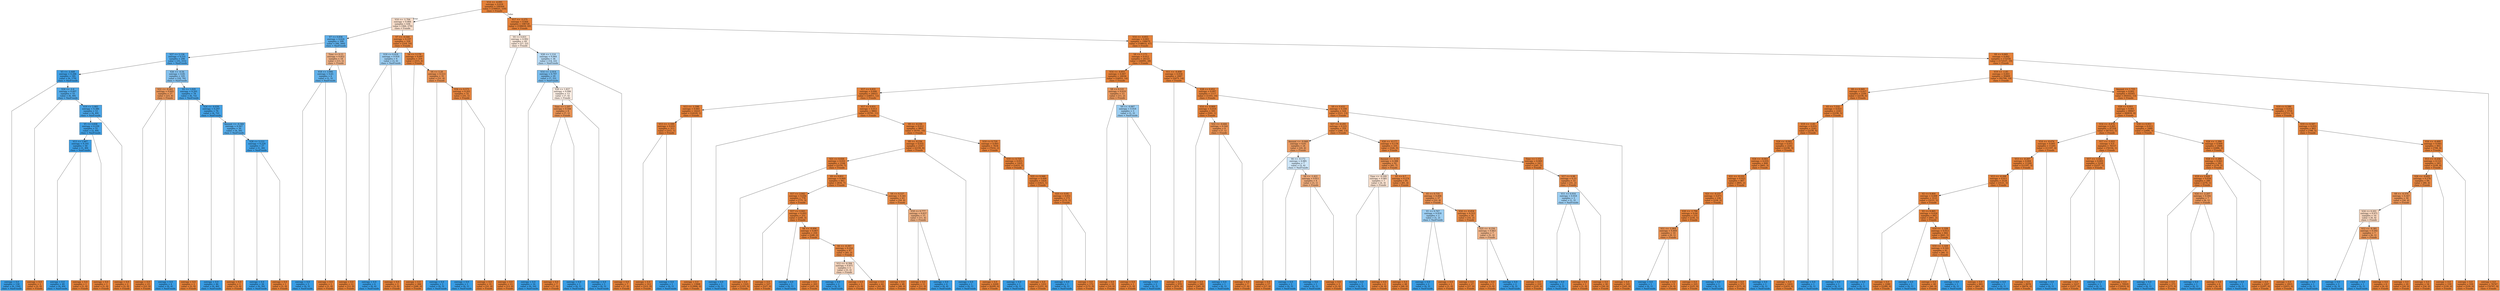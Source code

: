 digraph Tree {
node [shape=box, style="filled", color="black"] ;
graph [ranksep=equally, splines=polyline] ;
0 [label="V14 <= -4.095\nentropy = 0.018\nsamples = 199364\nvalue = [199025, 339]\nclass = Fraude", fillcolor="#e58139"] ;
1 [label="V10 <= -1.704\nentropy = 0.984\nsamples = 636\nvalue = [366, 270]\nclass = Fraude", fillcolor="#f8decb"] ;
0 -> 1 [labeldistance=2.5, labelangle=45, headlabel="True"] ;
2 [label="V7 <= 0.836\nentropy = 0.624\nsamples = 308\nvalue = [48, 260]\nclass = NaoFraude", fillcolor="#5eafea"] ;
1 -> 2 ;
3 [label="V27 <= 2.136\nentropy = 0.531\nsamples = 290\nvalue = [35, 255]\nclass = NaoFraude", fillcolor="#54aae9"] ;
2 -> 3 ;
4 [label="V3 <= -2.448\nentropy = 0.206\nsamples = 185\nvalue = [6, 179]\nclass = NaoFraude", fillcolor="#40a0e6"] ;
3 -> 4 ;
5 [label="entropy = 0.0\nsamples = 130\nvalue = [0, 130]\nclass = NaoFraude", fillcolor="#399de5"] ;
4 -> 5 ;
6 [label="V24 <= -2.4\nentropy = 0.497\nsamples = 55\nvalue = [6, 49]\nclass = NaoFraude", fillcolor="#51a9e8"] ;
4 -> 6 ;
7 [label="entropy = 0.0\nsamples = 2\nvalue = [2, 0]\nclass = Fraude", fillcolor="#e58139"] ;
6 -> 7 ;
8 [label="V19 <= 2.983\nentropy = 0.386\nsamples = 53\nvalue = [4, 49]\nclass = NaoFraude", fillcolor="#49a5e7"] ;
6 -> 8 ;
9 [label="V5 <= 2.658\nentropy = 0.239\nsamples = 51\nvalue = [2, 49]\nclass = NaoFraude", fillcolor="#41a1e6"] ;
8 -> 9 ;
10 [label="V13 <= 1.667\nentropy = 0.141\nsamples = 50\nvalue = [1, 49]\nclass = NaoFraude", fillcolor="#3d9fe6"] ;
9 -> 10 ;
11 [label="entropy = 0.0\nsamples = 49\nvalue = [0, 49]\nclass = NaoFraude", fillcolor="#399de5"] ;
10 -> 11 ;
12 [label="entropy = 0.0\nsamples = 1\nvalue = [1, 0]\nclass = Fraude", fillcolor="#e58139"] ;
10 -> 12 ;
13 [label="entropy = 0.0\nsamples = 1\nvalue = [1, 0]\nclass = Fraude", fillcolor="#e58139"] ;
9 -> 13 ;
14 [label="entropy = 0.0\nsamples = 2\nvalue = [2, 0]\nclass = Fraude", fillcolor="#e58139"] ;
8 -> 14 ;
15 [label="V26 <= -0.56\nentropy = 0.85\nsamples = 105\nvalue = [29, 76]\nclass = NaoFraude", fillcolor="#85c2ef"] ;
3 -> 15 ;
16 [label="V22 <= -0.261\nentropy = 0.605\nsamples = 27\nvalue = [23, 4]\nclass = Fraude", fillcolor="#ea975b"] ;
15 -> 16 ;
17 [label="entropy = 0.0\nsamples = 23\nvalue = [23, 0]\nclass = Fraude", fillcolor="#e58139"] ;
16 -> 17 ;
18 [label="entropy = 0.0\nsamples = 4\nvalue = [0, 4]\nclass = NaoFraude", fillcolor="#399de5"] ;
16 -> 18 ;
19 [label="V4 <= 1.029\nentropy = 0.391\nsamples = 78\nvalue = [6, 72]\nclass = NaoFraude", fillcolor="#49a5e7"] ;
15 -> 19 ;
20 [label="entropy = 0.0\nsamples = 2\nvalue = [2, 0]\nclass = Fraude", fillcolor="#e58139"] ;
19 -> 20 ;
21 [label="V24 <= -0.039\nentropy = 0.297\nsamples = 76\nvalue = [4, 72]\nclass = NaoFraude", fillcolor="#44a2e6"] ;
19 -> 21 ;
22 [label="entropy = 0.0\nsamples = 46\nvalue = [0, 46]\nclass = NaoFraude", fillcolor="#399de5"] ;
21 -> 22 ;
23 [label="Amount <= -0.344\nentropy = 0.567\nsamples = 30\nvalue = [4, 26]\nclass = NaoFraude", fillcolor="#57ace9"] ;
21 -> 23 ;
24 [label="entropy = 0.0\nsamples = 3\nvalue = [3, 0]\nclass = Fraude", fillcolor="#e58139"] ;
23 -> 24 ;
25 [label="V28 <= 3.153\nentropy = 0.229\nsamples = 27\nvalue = [1, 26]\nclass = NaoFraude", fillcolor="#41a1e6"] ;
23 -> 25 ;
26 [label="entropy = 0.0\nsamples = 26\nvalue = [0, 26]\nclass = NaoFraude", fillcolor="#399de5"] ;
25 -> 26 ;
27 [label="entropy = 0.0\nsamples = 1\nvalue = [1, 0]\nclass = Fraude", fillcolor="#e58139"] ;
25 -> 27 ;
28 [label="Time <= 0.15\nentropy = 0.852\nsamples = 18\nvalue = [13, 5]\nclass = Fraude", fillcolor="#efb185"] ;
2 -> 28 ;
29 [label="V18 <= 3.906\nentropy = 0.65\nsamples = 6\nvalue = [1, 5]\nclass = NaoFraude", fillcolor="#61b1ea"] ;
28 -> 29 ;
30 [label="entropy = 0.0\nsamples = 5\nvalue = [0, 5]\nclass = NaoFraude", fillcolor="#399de5"] ;
29 -> 30 ;
31 [label="entropy = 0.0\nsamples = 1\nvalue = [1, 0]\nclass = Fraude", fillcolor="#e58139"] ;
29 -> 31 ;
32 [label="entropy = 0.0\nsamples = 12\nvalue = [12, 0]\nclass = Fraude", fillcolor="#e58139"] ;
28 -> 32 ;
33 [label="V7 <= -0.544\nentropy = 0.197\nsamples = 328\nvalue = [318, 10]\nclass = Fraude", fillcolor="#e6853f"] ;
1 -> 33 ;
34 [label="V18 <= 0.418\nentropy = 0.918\nsamples = 9\nvalue = [3, 6]\nclass = NaoFraude", fillcolor="#9ccef2"] ;
33 -> 34 ;
35 [label="entropy = 0.0\nsamples = 6\nvalue = [0, 6]\nclass = NaoFraude", fillcolor="#399de5"] ;
34 -> 35 ;
36 [label="entropy = 0.0\nsamples = 3\nvalue = [3, 0]\nclass = Fraude", fillcolor="#e58139"] ;
34 -> 36 ;
37 [label="V4 <= 3.178\nentropy = 0.097\nsamples = 319\nvalue = [315, 4]\nclass = Fraude", fillcolor="#e5833c"] ;
33 -> 37 ;
38 [label="entropy = 0.0\nsamples = 284\nvalue = [284, 0]\nclass = Fraude", fillcolor="#e58139"] ;
37 -> 38 ;
39 [label="V4 <= 3.28\nentropy = 0.513\nsamples = 35\nvalue = [31, 4]\nclass = Fraude", fillcolor="#e89153"] ;
37 -> 39 ;
40 [label="entropy = 0.0\nsamples = 3\nvalue = [0, 3]\nclass = NaoFraude", fillcolor="#399de5"] ;
39 -> 40 ;
41 [label="V16 <= 0.573\nentropy = 0.201\nsamples = 32\nvalue = [31, 1]\nclass = Fraude", fillcolor="#e6853f"] ;
39 -> 41 ;
42 [label="entropy = 0.0\nsamples = 1\nvalue = [0, 1]\nclass = NaoFraude", fillcolor="#399de5"] ;
41 -> 42 ;
43 [label="entropy = 0.0\nsamples = 31\nvalue = [31, 0]\nclass = Fraude", fillcolor="#e58139"] ;
41 -> 43 ;
44 [label="V17 <= -3.275\nentropy = 0.004\nsamples = 198728\nvalue = [198659, 69]\nclass = Fraude", fillcolor="#e58139"] ;
0 -> 44 [labeldistance=2.5, labelangle=-45, headlabel="False"] ;
45 [label="V4 <= 0.831\nentropy = 0.992\nsamples = 49\nvalue = [27, 22]\nclass = Fraude", fillcolor="#fae8da"] ;
44 -> 45 ;
46 [label="entropy = 0.0\nsamples = 13\nvalue = [13, 0]\nclass = Fraude", fillcolor="#e58139"] ;
45 -> 46 ;
47 [label="V28 <= 1.114\nentropy = 0.964\nsamples = 36\nvalue = [14, 22]\nclass = NaoFraude", fillcolor="#b7dbf6"] ;
45 -> 47 ;
48 [label="V14 <= -2.914\nentropy = 0.797\nsamples = 29\nvalue = [7, 22]\nclass = NaoFraude", fillcolor="#78bced"] ;
47 -> 48 ;
49 [label="entropy = 0.0\nsamples = 16\nvalue = [0, 16]\nclass = NaoFraude", fillcolor="#399de5"] ;
48 -> 49 ;
50 [label="V20 <= 1.837\nentropy = 0.996\nsamples = 13\nvalue = [7, 6]\nclass = Fraude", fillcolor="#fbede3"] ;
48 -> 50 ;
51 [label="Time <= 1.107\nentropy = 0.544\nsamples = 8\nvalue = [7, 1]\nclass = Fraude", fillcolor="#e99355"] ;
50 -> 51 ;
52 [label="entropy = 0.0\nsamples = 7\nvalue = [7, 0]\nclass = Fraude", fillcolor="#e58139"] ;
51 -> 52 ;
53 [label="entropy = 0.0\nsamples = 1\nvalue = [0, 1]\nclass = NaoFraude", fillcolor="#399de5"] ;
51 -> 53 ;
54 [label="entropy = 0.0\nsamples = 5\nvalue = [0, 5]\nclass = NaoFraude", fillcolor="#399de5"] ;
50 -> 54 ;
55 [label="entropy = 0.0\nsamples = 7\nvalue = [7, 0]\nclass = Fraude", fillcolor="#e58139"] ;
47 -> 55 ;
56 [label="V14 <= -0.855\nentropy = 0.003\nsamples = 198679\nvalue = [198632, 47]\nclass = Fraude", fillcolor="#e58139"] ;
44 -> 56 ;
57 [label="V4 <= 1.173\nentropy = 0.012\nsamples = 26123\nvalue = [26095, 28]\nclass = Fraude", fillcolor="#e58139"] ;
56 -> 57 ;
58 [label="V14 <= -0.855\nentropy = 0.007\nsamples = 24036\nvalue = [24022, 14]\nclass = Fraude", fillcolor="#e58139"] ;
57 -> 58 ;
59 [label="V17 <= 0.831\nentropy = 0.006\nsamples = 24023\nvalue = [24011, 12]\nclass = Fraude", fillcolor="#e58139"] ;
58 -> 59 ;
60 [label="V13 <= -1.598\nentropy = 0.001\nsamples = 14221\nvalue = [14220, 1]\nclass = Fraude", fillcolor="#e58139"] ;
59 -> 60 ;
61 [label="V13 <= -1.599\nentropy = 0.031\nsamples = 313\nvalue = [312, 1]\nclass = Fraude", fillcolor="#e5813a"] ;
60 -> 61 ;
62 [label="entropy = 0.0\nsamples = 312\nvalue = [312, 0]\nclass = Fraude", fillcolor="#e58139"] ;
61 -> 62 ;
63 [label="entropy = 0.0\nsamples = 1\nvalue = [0, 1]\nclass = NaoFraude", fillcolor="#399de5"] ;
61 -> 63 ;
64 [label="entropy = 0.0\nsamples = 13908\nvalue = [13908, 0]\nclass = Fraude", fillcolor="#e58139"] ;
60 -> 64 ;
65 [label="V17 <= 0.831\nentropy = 0.013\nsamples = 9802\nvalue = [9791, 11]\nclass = Fraude", fillcolor="#e58139"] ;
59 -> 65 ;
66 [label="entropy = 0.0\nsamples = 1\nvalue = [0, 1]\nclass = NaoFraude", fillcolor="#399de5"] ;
65 -> 66 ;
67 [label="V8 <= -0.236\nentropy = 0.012\nsamples = 9801\nvalue = [9791, 10]\nclass = Fraude", fillcolor="#e58139"] ;
65 -> 67 ;
68 [label="V8 <= -0.236\nentropy = 0.035\nsamples = 2167\nvalue = [2159, 8]\nclass = Fraude", fillcolor="#e5813a"] ;
67 -> 68 ;
69 [label="V21 <= 0.026\nentropy = 0.031\nsamples = 2166\nvalue = [2159, 7]\nclass = Fraude", fillcolor="#e5813a"] ;
68 -> 69 ;
70 [label="entropy = 0.0\nsamples = 1325\nvalue = [1325, 0]\nclass = Fraude", fillcolor="#e58139"] ;
69 -> 70 ;
71 [label="V9 <= 0.851\nentropy = 0.069\nsamples = 841\nvalue = [834, 7]\nclass = Fraude", fillcolor="#e5823b"] ;
69 -> 71 ;
72 [label="V17 <= 2.042\nentropy = 0.036\nsamples = 778\nvalue = [775, 3]\nclass = Fraude", fillcolor="#e5813a"] ;
71 -> 72 ;
73 [label="entropy = 0.0\nsamples = 527\nvalue = [527, 0]\nclass = Fraude", fillcolor="#e58139"] ;
72 -> 73 ;
74 [label="V17 <= 2.043\nentropy = 0.093\nsamples = 251\nvalue = [248, 3]\nclass = Fraude", fillcolor="#e5833b"] ;
72 -> 74 ;
75 [label="entropy = 0.0\nsamples = 1\nvalue = [0, 1]\nclass = NaoFraude", fillcolor="#399de5"] ;
74 -> 75 ;
76 [label="V6 <= -0.494\nentropy = 0.067\nsamples = 250\nvalue = [248, 2]\nclass = Fraude", fillcolor="#e5823b"] ;
74 -> 76 ;
77 [label="entropy = 0.0\nsamples = 203\nvalue = [203, 0]\nclass = Fraude", fillcolor="#e58139"] ;
76 -> 77 ;
78 [label="V6 <= -0.397\nentropy = 0.254\nsamples = 47\nvalue = [45, 2]\nclass = Fraude", fillcolor="#e68742"] ;
76 -> 78 ;
79 [label="V12 <= -0.394\nentropy = 0.971\nsamples = 5\nvalue = [3, 2]\nclass = Fraude", fillcolor="#f6d5bd"] ;
78 -> 79 ;
80 [label="entropy = 0.0\nsamples = 2\nvalue = [0, 2]\nclass = NaoFraude", fillcolor="#399de5"] ;
79 -> 80 ;
81 [label="entropy = 0.0\nsamples = 3\nvalue = [3, 0]\nclass = Fraude", fillcolor="#e58139"] ;
79 -> 81 ;
82 [label="entropy = 0.0\nsamples = 42\nvalue = [42, 0]\nclass = Fraude", fillcolor="#e58139"] ;
78 -> 82 ;
83 [label="V4 <= 0.537\nentropy = 0.341\nsamples = 63\nvalue = [59, 4]\nclass = Fraude", fillcolor="#e78a46"] ;
71 -> 83 ;
84 [label="entropy = 0.0\nsamples = 48\nvalue = [48, 0]\nclass = Fraude", fillcolor="#e58139"] ;
83 -> 84 ;
85 [label="V18 <= 0.777\nentropy = 0.837\nsamples = 15\nvalue = [11, 4]\nclass = Fraude", fillcolor="#eeaf81"] ;
83 -> 85 ;
86 [label="entropy = 0.0\nsamples = 11\nvalue = [11, 0]\nclass = Fraude", fillcolor="#e58139"] ;
85 -> 86 ;
87 [label="entropy = 0.0\nsamples = 4\nvalue = [0, 4]\nclass = NaoFraude", fillcolor="#399de5"] ;
85 -> 87 ;
88 [label="entropy = 0.0\nsamples = 1\nvalue = [0, 1]\nclass = NaoFraude", fillcolor="#399de5"] ;
68 -> 88 ;
89 [label="V19 <= 0.729\nentropy = 0.003\nsamples = 7634\nvalue = [7632, 2]\nclass = Fraude", fillcolor="#e58139"] ;
67 -> 89 ;
90 [label="entropy = 0.0\nsamples = 6209\nvalue = [6209, 0]\nclass = Fraude", fillcolor="#e58139"] ;
89 -> 90 ;
91 [label="V19 <= 0.729\nentropy = 0.015\nsamples = 1425\nvalue = [1423, 2]\nclass = Fraude", fillcolor="#e58139"] ;
89 -> 91 ;
92 [label="entropy = 0.0\nsamples = 1\nvalue = [0, 1]\nclass = NaoFraude", fillcolor="#399de5"] ;
91 -> 92 ;
93 [label="V25 <= 0.948\nentropy = 0.008\nsamples = 1424\nvalue = [1423, 1]\nclass = Fraude", fillcolor="#e58139"] ;
91 -> 93 ;
94 [label="entropy = 0.0\nsamples = 1251\nvalue = [1251, 0]\nclass = Fraude", fillcolor="#e58139"] ;
93 -> 94 ;
95 [label="V25 <= 0.95\nentropy = 0.051\nsamples = 173\nvalue = [172, 1]\nclass = Fraude", fillcolor="#e5823a"] ;
93 -> 95 ;
96 [label="entropy = 0.0\nsamples = 1\nvalue = [0, 1]\nclass = NaoFraude", fillcolor="#399de5"] ;
95 -> 96 ;
97 [label="entropy = 0.0\nsamples = 172\nvalue = [172, 0]\nclass = Fraude", fillcolor="#e58139"] ;
95 -> 97 ;
98 [label="V8 <= 0.121\nentropy = 0.619\nsamples = 13\nvalue = [11, 2]\nclass = Fraude", fillcolor="#ea985d"] ;
58 -> 98 ;
99 [label="entropy = 0.0\nsamples = 10\nvalue = [10, 0]\nclass = Fraude", fillcolor="#e58139"] ;
98 -> 99 ;
100 [label="V9 <= -0.887\nentropy = 0.918\nsamples = 3\nvalue = [1, 2]\nclass = NaoFraude", fillcolor="#9ccef2"] ;
98 -> 100 ;
101 [label="entropy = 0.0\nsamples = 1\nvalue = [1, 0]\nclass = Fraude", fillcolor="#e58139"] ;
100 -> 101 ;
102 [label="entropy = 0.0\nsamples = 2\nvalue = [0, 2]\nclass = NaoFraude", fillcolor="#399de5"] ;
100 -> 102 ;
103 [label="V11 <= -0.408\nentropy = 0.058\nsamples = 2087\nvalue = [2073, 14]\nclass = Fraude", fillcolor="#e5823a"] ;
57 -> 103 ;
104 [label="entropy = 0.0\nsamples = 970\nvalue = [970, 0]\nclass = Fraude", fillcolor="#e58139"] ;
103 -> 104 ;
105 [label="V28 <= 0.052\nentropy = 0.097\nsamples = 1117\nvalue = [1103, 14]\nclass = Fraude", fillcolor="#e5833c"] ;
103 -> 105 ;
106 [label="V14 <= -0.869\nentropy = 0.018\nsamples = 593\nvalue = [592, 1]\nclass = Fraude", fillcolor="#e58139"] ;
105 -> 106 ;
107 [label="entropy = 0.0\nsamples = 585\nvalue = [585, 0]\nclass = Fraude", fillcolor="#e58139"] ;
106 -> 107 ;
108 [label="V22 <= -0.666\nentropy = 0.544\nsamples = 8\nvalue = [7, 1]\nclass = Fraude", fillcolor="#e99355"] ;
106 -> 108 ;
109 [label="entropy = 0.0\nsamples = 1\nvalue = [0, 1]\nclass = NaoFraude", fillcolor="#399de5"] ;
108 -> 109 ;
110 [label="entropy = 0.0\nsamples = 7\nvalue = [7, 0]\nclass = Fraude", fillcolor="#e58139"] ;
108 -> 110 ;
111 [label="V9 <= 0.432\nentropy = 0.168\nsamples = 524\nvalue = [511, 13]\nclass = Fraude", fillcolor="#e6843e"] ;
105 -> 111 ;
112 [label="V27 <= -0.291\nentropy = 0.225\nsamples = 359\nvalue = [346, 13]\nclass = Fraude", fillcolor="#e68640"] ;
111 -> 112 ;
113 [label="Amount <= -0.068\nentropy = 0.65\nsamples = 24\nvalue = [20, 4]\nclass = Fraude", fillcolor="#ea9a61"] ;
112 -> 113 ;
114 [label="entropy = 0.0\nsamples = 17\nvalue = [17, 0]\nclass = Fraude", fillcolor="#e58139"] ;
113 -> 114 ;
115 [label="V6 <= -0.172\nentropy = 0.985\nsamples = 7\nvalue = [3, 4]\nclass = NaoFraude", fillcolor="#cee6f8"] ;
113 -> 115 ;
116 [label="entropy = 0.0\nsamples = 3\nvalue = [0, 3]\nclass = NaoFraude", fillcolor="#399de5"] ;
115 -> 116 ;
117 [label="V8 <= -1.421\nentropy = 0.811\nsamples = 4\nvalue = [3, 1]\nclass = Fraude", fillcolor="#eeab7b"] ;
115 -> 117 ;
118 [label="entropy = 0.0\nsamples = 1\nvalue = [0, 1]\nclass = NaoFraude", fillcolor="#399de5"] ;
117 -> 118 ;
119 [label="entropy = 0.0\nsamples = 3\nvalue = [3, 0]\nclass = Fraude", fillcolor="#e58139"] ;
117 -> 119 ;
120 [label="V20 <= -0.177\nentropy = 0.178\nsamples = 335\nvalue = [326, 9]\nclass = Fraude", fillcolor="#e6843e"] ;
112 -> 120 ;
121 [label="Amount <= -0.35\nentropy = 0.388\nsamples = 92\nvalue = [85, 7]\nclass = Fraude", fillcolor="#e78b49"] ;
120 -> 121 ;
122 [label="Time <= -0.599\nentropy = 0.985\nsamples = 7\nvalue = [4, 3]\nclass = Fraude", fillcolor="#f8e0ce"] ;
121 -> 122 ;
123 [label="entropy = 0.0\nsamples = 3\nvalue = [0, 3]\nclass = NaoFraude", fillcolor="#399de5"] ;
122 -> 123 ;
124 [label="entropy = 0.0\nsamples = 4\nvalue = [4, 0]\nclass = Fraude", fillcolor="#e58139"] ;
122 -> 124 ;
125 [label="V5 <= 0.7\nentropy = 0.274\nsamples = 85\nvalue = [81, 4]\nclass = Fraude", fillcolor="#e68743"] ;
121 -> 125 ;
126 [label="entropy = 0.0\nsamples = 48\nvalue = [48, 0]\nclass = Fraude", fillcolor="#e58139"] ;
125 -> 126 ;
127 [label="V5 <= 0.735\nentropy = 0.494\nsamples = 37\nvalue = [33, 4]\nclass = Fraude", fillcolor="#e89051"] ;
125 -> 127 ;
128 [label="V1 <= 0.767\nentropy = 0.918\nsamples = 3\nvalue = [1, 2]\nclass = NaoFraude", fillcolor="#9ccef2"] ;
127 -> 128 ;
129 [label="entropy = 0.0\nsamples = 2\nvalue = [0, 2]\nclass = NaoFraude", fillcolor="#399de5"] ;
128 -> 129 ;
130 [label="entropy = 0.0\nsamples = 1\nvalue = [1, 0]\nclass = Fraude", fillcolor="#e58139"] ;
128 -> 130 ;
131 [label="V24 <= -0.454\nentropy = 0.323\nsamples = 34\nvalue = [32, 2]\nclass = Fraude", fillcolor="#e78945"] ;
127 -> 131 ;
132 [label="entropy = 0.0\nsamples = 27\nvalue = [27, 0]\nclass = Fraude", fillcolor="#e58139"] ;
131 -> 132 ;
133 [label="V25 <= -0.256\nentropy = 0.863\nsamples = 7\nvalue = [5, 2]\nclass = Fraude", fillcolor="#efb388"] ;
131 -> 133 ;
134 [label="entropy = 0.0\nsamples = 5\nvalue = [5, 0]\nclass = Fraude", fillcolor="#e58139"] ;
133 -> 134 ;
135 [label="entropy = 0.0\nsamples = 2\nvalue = [0, 2]\nclass = NaoFraude", fillcolor="#399de5"] ;
133 -> 135 ;
136 [label="Time <= 1.152\nentropy = 0.069\nsamples = 243\nvalue = [241, 2]\nclass = Fraude", fillcolor="#e5823b"] ;
120 -> 136 ;
137 [label="entropy = 0.0\nsamples = 210\nvalue = [210, 0]\nclass = Fraude", fillcolor="#e58139"] ;
136 -> 137 ;
138 [label="V17 <= 0.98\nentropy = 0.33\nsamples = 33\nvalue = [31, 2]\nclass = Fraude", fillcolor="#e78946"] ;
136 -> 138 ;
139 [label="V11 <= 0.916\nentropy = 0.918\nsamples = 3\nvalue = [1, 2]\nclass = NaoFraude", fillcolor="#9ccef2"] ;
138 -> 139 ;
140 [label="entropy = 0.0\nsamples = 2\nvalue = [0, 2]\nclass = NaoFraude", fillcolor="#399de5"] ;
139 -> 140 ;
141 [label="entropy = 0.0\nsamples = 1\nvalue = [1, 0]\nclass = Fraude", fillcolor="#e58139"] ;
139 -> 141 ;
142 [label="entropy = 0.0\nsamples = 30\nvalue = [30, 0]\nclass = Fraude", fillcolor="#e58139"] ;
138 -> 142 ;
143 [label="entropy = 0.0\nsamples = 165\nvalue = [165, 0]\nclass = Fraude", fillcolor="#e58139"] ;
111 -> 143 ;
144 [label="V8 <= 0.069\nentropy = 0.002\nsamples = 172556\nvalue = [172537, 19]\nclass = Fraude", fillcolor="#e58139"] ;
56 -> 144 ;
145 [label="V19 <= -1.83\nentropy = 0.003\nsamples = 95809\nvalue = [95790, 19]\nclass = Fraude", fillcolor="#e58139"] ;
144 -> 145 ;
146 [label="V8 <= 0.069\nentropy = 0.027\nsamples = 2244\nvalue = [2238, 6]\nclass = Fraude", fillcolor="#e5813a"] ;
145 -> 146 ;
147 [label="V5 <= 7.532\nentropy = 0.023\nsamples = 2243\nvalue = [2238, 5]\nclass = Fraude", fillcolor="#e58139"] ;
146 -> 147 ;
148 [label="V19 <= -1.83\nentropy = 0.019\nsamples = 2242\nvalue = [2238, 4]\nclass = Fraude", fillcolor="#e58139"] ;
147 -> 148 ;
149 [label="V24 <= -0.042\nentropy = 0.015\nsamples = 2241\nvalue = [2238, 3]\nclass = Fraude", fillcolor="#e58139"] ;
148 -> 149 ;
150 [label="V24 <= -0.043\nentropy = 0.035\nsamples = 808\nvalue = [805, 3]\nclass = Fraude", fillcolor="#e5813a"] ;
149 -> 150 ;
151 [label="V21 <= -0.235\nentropy = 0.025\nsamples = 807\nvalue = [805, 2]\nclass = Fraude", fillcolor="#e58139"] ;
150 -> 151 ;
152 [label="V21 <= -0.237\nentropy = 0.071\nsamples = 236\nvalue = [234, 2]\nclass = Fraude", fillcolor="#e5823b"] ;
151 -> 152 ;
153 [label="V20 <= -1.796\nentropy = 0.04\nsamples = 235\nvalue = [234, 1]\nclass = Fraude", fillcolor="#e5823a"] ;
152 -> 153 ;
154 [label="V11 <= -1.064\nentropy = 0.469\nsamples = 10\nvalue = [9, 1]\nclass = Fraude", fillcolor="#e88f4f"] ;
153 -> 154 ;
155 [label="entropy = 0.0\nsamples = 1\nvalue = [0, 1]\nclass = NaoFraude", fillcolor="#399de5"] ;
154 -> 155 ;
156 [label="entropy = 0.0\nsamples = 9\nvalue = [9, 0]\nclass = Fraude", fillcolor="#e58139"] ;
154 -> 156 ;
157 [label="entropy = 0.0\nsamples = 225\nvalue = [225, 0]\nclass = Fraude", fillcolor="#e58139"] ;
153 -> 157 ;
158 [label="entropy = 0.0\nsamples = 1\nvalue = [0, 1]\nclass = NaoFraude", fillcolor="#399de5"] ;
152 -> 158 ;
159 [label="entropy = 0.0\nsamples = 571\nvalue = [571, 0]\nclass = Fraude", fillcolor="#e58139"] ;
151 -> 159 ;
160 [label="entropy = 0.0\nsamples = 1\nvalue = [0, 1]\nclass = NaoFraude", fillcolor="#399de5"] ;
150 -> 160 ;
161 [label="entropy = 0.0\nsamples = 1433\nvalue = [1433, 0]\nclass = Fraude", fillcolor="#e58139"] ;
149 -> 161 ;
162 [label="entropy = 0.0\nsamples = 1\nvalue = [0, 1]\nclass = NaoFraude", fillcolor="#399de5"] ;
148 -> 162 ;
163 [label="entropy = 0.0\nsamples = 1\nvalue = [0, 1]\nclass = NaoFraude", fillcolor="#399de5"] ;
147 -> 163 ;
164 [label="entropy = 0.0\nsamples = 1\nvalue = [0, 1]\nclass = NaoFraude", fillcolor="#399de5"] ;
146 -> 164 ;
165 [label="Amount <= 1.725\nentropy = 0.002\nsamples = 93565\nvalue = [93552, 13]\nclass = Fraude", fillcolor="#e58139"] ;
145 -> 165 ;
166 [label="V20 <= 0.951\nentropy = 0.001\nsamples = 89847\nvalue = [89839, 8]\nclass = Fraude", fillcolor="#e58139"] ;
165 -> 166 ;
167 [label="V14 <= -0.476\nentropy = 0.001\nsamples = 87358\nvalue = [87353, 5]\nclass = Fraude", fillcolor="#e58139"] ;
166 -> 167 ;
168 [label="V14 <= -0.476\nentropy = 0.005\nsamples = 11201\nvalue = [11197, 4]\nclass = Fraude", fillcolor="#e58139"] ;
167 -> 168 ;
169 [label="V13 <= -0.207\nentropy = 0.004\nsamples = 11200\nvalue = [11197, 3]\nclass = Fraude", fillcolor="#e58139"] ;
168 -> 169 ;
170 [label="V13 <= -0.208\nentropy = 0.011\nsamples = 3124\nvalue = [3121, 3]\nclass = Fraude", fillcolor="#e58139"] ;
169 -> 170 ;
171 [label="V2 <= 0.464\nentropy = 0.008\nsamples = 3123\nvalue = [3121, 2]\nclass = Fraude", fillcolor="#e58139"] ;
170 -> 171 ;
172 [label="entropy = 0.0\nsamples = 2280\nvalue = [2280, 0]\nclass = Fraude", fillcolor="#e58139"] ;
171 -> 172 ;
173 [label="V2 <= 0.465\nentropy = 0.024\nsamples = 843\nvalue = [841, 2]\nclass = Fraude", fillcolor="#e58139"] ;
171 -> 173 ;
174 [label="entropy = 0.0\nsamples = 1\nvalue = [0, 1]\nclass = NaoFraude", fillcolor="#399de5"] ;
173 -> 174 ;
175 [label="V19 <= -1.328\nentropy = 0.013\nsamples = 842\nvalue = [841, 1]\nclass = Fraude", fillcolor="#e58139"] ;
173 -> 175 ;
176 [label="V19 <= -1.329\nentropy = 0.165\nsamples = 41\nvalue = [40, 1]\nclass = Fraude", fillcolor="#e6843e"] ;
175 -> 176 ;
177 [label="entropy = 0.0\nsamples = 40\nvalue = [40, 0]\nclass = Fraude", fillcolor="#e58139"] ;
176 -> 177 ;
178 [label="entropy = 0.0\nsamples = 1\nvalue = [0, 1]\nclass = NaoFraude", fillcolor="#399de5"] ;
176 -> 178 ;
179 [label="entropy = 0.0\nsamples = 801\nvalue = [801, 0]\nclass = Fraude", fillcolor="#e58139"] ;
175 -> 179 ;
180 [label="entropy = 0.0\nsamples = 1\nvalue = [0, 1]\nclass = NaoFraude", fillcolor="#399de5"] ;
170 -> 180 ;
181 [label="entropy = 0.0\nsamples = 8076\nvalue = [8076, 0]\nclass = Fraude", fillcolor="#e58139"] ;
169 -> 181 ;
182 [label="entropy = 0.0\nsamples = 1\nvalue = [0, 1]\nclass = NaoFraude", fillcolor="#399de5"] ;
168 -> 182 ;
183 [label="V17 <= -1.022\nentropy = 0.0\nsamples = 76157\nvalue = [76156, 1]\nclass = Fraude", fillcolor="#e58139"] ;
167 -> 183 ;
184 [label="V17 <= -1.022\nentropy = 0.003\nsamples = 5228\nvalue = [5227, 1]\nclass = Fraude", fillcolor="#e58139"] ;
183 -> 184 ;
185 [label="entropy = 0.0\nsamples = 5227\nvalue = [5227, 0]\nclass = Fraude", fillcolor="#e58139"] ;
184 -> 185 ;
186 [label="entropy = 0.0\nsamples = 1\nvalue = [0, 1]\nclass = NaoFraude", fillcolor="#399de5"] ;
184 -> 186 ;
187 [label="entropy = 0.0\nsamples = 70929\nvalue = [70929, 0]\nclass = Fraude", fillcolor="#e58139"] ;
183 -> 187 ;
188 [label="V20 <= 0.951\nentropy = 0.013\nsamples = 2489\nvalue = [2486, 3]\nclass = Fraude", fillcolor="#e58139"] ;
166 -> 188 ;
189 [label="entropy = 0.0\nsamples = 1\nvalue = [0, 1]\nclass = NaoFraude", fillcolor="#399de5"] ;
188 -> 189 ;
190 [label="V24 <= -1.284\nentropy = 0.009\nsamples = 2488\nvalue = [2486, 2]\nclass = Fraude", fillcolor="#e58139"] ;
188 -> 190 ;
191 [label="V24 <= -1.286\nentropy = 0.061\nsamples = 281\nvalue = [279, 2]\nclass = Fraude", fillcolor="#e5823a"] ;
190 -> 191 ;
192 [label="V19 <= 2.924\nentropy = 0.034\nsamples = 280\nvalue = [279, 1]\nclass = Fraude", fillcolor="#e5813a"] ;
191 -> 192 ;
193 [label="entropy = 0.0\nsamples = 273\nvalue = [273, 0]\nclass = Fraude", fillcolor="#e58139"] ;
192 -> 193 ;
194 [label="V24 <= -2.207\nentropy = 0.592\nsamples = 7\nvalue = [6, 1]\nclass = Fraude", fillcolor="#e9965a"] ;
192 -> 194 ;
195 [label="entropy = 0.0\nsamples = 1\nvalue = [0, 1]\nclass = NaoFraude", fillcolor="#399de5"] ;
194 -> 195 ;
196 [label="entropy = 0.0\nsamples = 6\nvalue = [6, 0]\nclass = Fraude", fillcolor="#e58139"] ;
194 -> 196 ;
197 [label="entropy = 0.0\nsamples = 1\nvalue = [0, 1]\nclass = NaoFraude", fillcolor="#399de5"] ;
191 -> 197 ;
198 [label="entropy = 0.0\nsamples = 2207\nvalue = [2207, 0]\nclass = Fraude", fillcolor="#e58139"] ;
190 -> 198 ;
199 [label="V19 <= 0.586\nentropy = 0.015\nsamples = 3718\nvalue = [3713, 5]\nclass = Fraude", fillcolor="#e58139"] ;
165 -> 199 ;
200 [label="entropy = 0.0\nsamples = 2915\nvalue = [2915, 0]\nclass = Fraude", fillcolor="#e58139"] ;
199 -> 200 ;
201 [label="V19 <= 0.587\nentropy = 0.055\nsamples = 803\nvalue = [798, 5]\nclass = Fraude", fillcolor="#e5823a"] ;
199 -> 201 ;
202 [label="entropy = 0.0\nsamples = 1\nvalue = [0, 1]\nclass = NaoFraude", fillcolor="#399de5"] ;
201 -> 202 ;
203 [label="V16 <= -0.489\nentropy = 0.045\nsamples = 802\nvalue = [798, 4]\nclass = Fraude", fillcolor="#e5823a"] ;
201 -> 203 ;
204 [label="V13 <= -0.256\nentropy = 0.121\nsamples = 243\nvalue = [239, 4]\nclass = Fraude", fillcolor="#e5833c"] ;
203 -> 204 ;
205 [label="V26 <= -0.693\nentropy = 0.276\nsamples = 84\nvalue = [80, 4]\nclass = Fraude", fillcolor="#e68743"] ;
204 -> 205 ;
206 [label="V8 <= -0.376\nentropy = 0.567\nsamples = 30\nvalue = [26, 4]\nclass = Fraude", fillcolor="#e99457"] ;
205 -> 206 ;
207 [label="V24 <= 0.201\nentropy = 0.971\nsamples = 10\nvalue = [6, 4]\nclass = Fraude", fillcolor="#f6d5bd"] ;
206 -> 207 ;
208 [label="entropy = 0.0\nsamples = 3\nvalue = [0, 3]\nclass = NaoFraude", fillcolor="#399de5"] ;
207 -> 208 ;
209 [label="V12 <= -0.381\nentropy = 0.592\nsamples = 7\nvalue = [6, 1]\nclass = Fraude", fillcolor="#e9965a"] ;
207 -> 209 ;
210 [label="entropy = 0.0\nsamples = 1\nvalue = [0, 1]\nclass = NaoFraude", fillcolor="#399de5"] ;
209 -> 210 ;
211 [label="entropy = 0.0\nsamples = 6\nvalue = [6, 0]\nclass = Fraude", fillcolor="#e58139"] ;
209 -> 211 ;
212 [label="entropy = 0.0\nsamples = 20\nvalue = [20, 0]\nclass = Fraude", fillcolor="#e58139"] ;
206 -> 212 ;
213 [label="entropy = 0.0\nsamples = 54\nvalue = [54, 0]\nclass = Fraude", fillcolor="#e58139"] ;
205 -> 213 ;
214 [label="entropy = 0.0\nsamples = 159\nvalue = [159, 0]\nclass = Fraude", fillcolor="#e58139"] ;
204 -> 214 ;
215 [label="entropy = 0.0\nsamples = 559\nvalue = [559, 0]\nclass = Fraude", fillcolor="#e58139"] ;
203 -> 215 ;
216 [label="entropy = 0.0\nsamples = 76747\nvalue = [76747, 0]\nclass = Fraude", fillcolor="#e58139"] ;
144 -> 216 ;
{rank=same ; 0} ;
{rank=same ; 1; 44} ;
{rank=same ; 71; 93; 117; 122; 125; 138; 151; 170; 192; 205} ;
{rank=same ; 72; 83; 95; 127; 139; 152; 171; 194; 206} ;
{rank=same ; 74; 85; 128; 131; 153; 173; 207} ;
{rank=same ; 76; 133; 154; 175; 209} ;
{rank=same ; 78; 176} ;
{rank=same ; 79} ;
{rank=same ; 2; 33; 45; 56} ;
{rank=same ; 3; 28; 34; 37; 47; 57; 144} ;
{rank=same ; 4; 15; 29; 39; 48; 58; 103; 145} ;
{rank=same ; 6; 16; 19; 41; 50; 59; 98; 105; 146; 165} ;
{rank=same ; 8; 21; 51; 60; 65; 100; 106; 111; 147; 166; 199} ;
{rank=same ; 9; 23; 61; 67; 108; 112; 148; 167; 188; 201} ;
{rank=same ; 10; 25; 68; 89; 113; 120; 149; 168; 183; 190; 203} ;
{rank=same ; 69; 91; 115; 121; 136; 150; 169; 184; 191; 204} ;
{rank=same ; 5; 7; 11; 12; 13; 14; 17; 18; 20; 22; 24; 26; 27; 30; 31; 32; 35; 36; 38; 40; 42; 43; 46; 49; 52; 53; 54; 55; 62; 63; 64; 66; 70; 73; 75; 77; 80; 81; 82; 84; 86; 87; 88; 90; 92; 94; 96; 97; 99; 101; 102; 104; 107; 109; 110; 114; 116; 118; 119; 123; 124; 126; 129; 130; 132; 134; 135; 137; 140; 141; 142; 143; 155; 156; 157; 158; 159; 160; 161; 162; 163; 164; 172; 174; 177; 178; 179; 180; 181; 182; 185; 186; 187; 189; 193; 195; 196; 197; 198; 200; 202; 208; 210; 211; 212; 213; 214; 215; 216} ;
}
